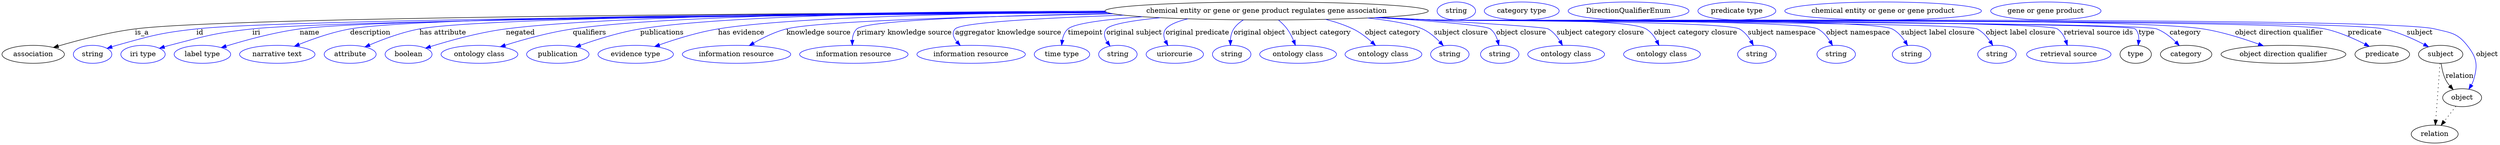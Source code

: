digraph {
	graph [bb="0,0,4996.4,283"];
	node [label="\N"];
	"chemical entity or gene or gene product regulates gene association"	[height=0.5,
		label="chemical entity or gene or gene product regulates gene association",
		pos="2531.4,265",
		width=8.9909];
	association	[height=0.5,
		pos="62.394,178",
		width=1.7332];
	"chemical entity or gene or gene product regulates gene association" -> association	[label=is_a,
		lp="280.39,221.5",
		pos="e,102.91,191.8 2209.5,263.03 1629.8,260.7 453.29,253.04 266.39,229 213.1,222.15 153.57,206.62 112.64,194.67"];
	id	[color=blue,
		height=0.5,
		label=string,
		pos="181.39,178",
		width=1.0652];
	"chemical entity or gene or gene product regulates gene association" -> id	[color=blue,
		label=id,
		lp="395.39,221.5",
		pos="e,210.38,189.98 2211.7,262.1 1658.3,258.32 563.98,248.48 388.39,229 316.66,221.04 298.9,215.43 229.39,196 226.29,195.13 223.09,194.17 \
219.89,193.15",
		style=solid];
	iri	[color=blue,
		height=0.5,
		label="iri type",
		pos="282.39,178",
		width=1.2277];
	"chemical entity or gene or gene product regulates gene association" -> iri	[color=blue,
		label=iri,
		lp="508.39,221.5",
		pos="e,315.3,190.19 2213.3,261.67 1684.3,257.32 665.27,246.76 500.39,229 426.04,220.99 407.78,214.78 335.39,196 332.02,195.12 328.54,\
194.16 325.06,193.14",
		style=solid];
	name	[color=blue,
		height=0.5,
		label="label type",
		pos="401.39,178",
		width=1.5707];
	"chemical entity or gene or gene product regulates gene association" -> name	[color=blue,
		label=name,
		lp="615.39,221.5",
		pos="e,439.15,191.54 2211.3,262.31 1702.4,259 750.31,250.07 595.39,229 544.62,222.09 488.03,206.58 449.14,194.65",
		style=solid];
	description	[color=blue,
		height=0.5,
		label="narrative text",
		pos="551.39,178",
		width=2.0943];
	"chemical entity or gene or gene product regulates gene association" -> description	[color=blue,
		label=description,
		lp="735.89,221.5",
		pos="e,585.2,194.15 2208.7,263.36 1721.5,261.55 839.47,254.72 695.39,229 660.55,222.78 622.82,209.42 594.72,198.07",
		style=solid];
	"has attribute"	[color=blue,
		height=0.5,
		label=attribute,
		pos="696.39,178",
		width=1.4443];
	"chemical entity or gene or gene product regulates gene association" -> "has attribute"	[color=blue,
		label="has attribute",
		lp="881.39,221.5",
		pos="e,726.02,192.95 2209.3,263.01 1754.6,260.75 965.08,253.34 834.39,229 799.92,222.58 762.64,208.62 735.52,197.07",
		style=solid];
	negated	[color=blue,
		height=0.5,
		label=boolean,
		pos="813.39,178",
		width=1.2999];
	"chemical entity or gene or gene product regulates gene association" -> negated	[color=blue,
		label=negated,
		lp="1036.4,221.5",
		pos="e,847.24,190.46 2207.8,264.53 1830.7,263.75 1230.8,257.75 1007.4,229 954.83,222.23 896.1,205.81 857.18,193.62",
		style=solid];
	qualifiers	[color=blue,
		height=0.5,
		label="ontology class",
		pos="954.39,178",
		width=2.1304];
	"chemical entity or gene or gene product regulates gene association" -> qualifiers	[color=blue,
		label=qualifiers,
		lp="1174.9,221.5",
		pos="e,996.14,193.2 2207.6,264.66 1862.5,263.79 1339.2,257.52 1141.4,229 1094.7,222.26 1042.9,207.87 1005.7,196.25",
		style=solid];
	publications	[color=blue,
		height=0.5,
		label=publication,
		pos="1111.4,178",
		width=1.7332];
	"chemical entity or gene or gene product regulates gene association" -> publications	[color=blue,
		label=publications,
		lp="1320.4,221.5",
		pos="e,1147.1,192.85 2207.6,264.73 1896.4,263.65 1448.6,256.98 1276.4,229 1235,222.28 1189.6,207.95 1156.8,196.35",
		style=solid];
	"has evidence"	[color=blue,
		height=0.5,
		label="evidence type",
		pos="1267.4,178",
		width=2.0943];
	"chemical entity or gene or gene product regulates gene association" -> "has evidence"	[color=blue,
		label="has evidence",
		lp="1478.9,221.5",
		pos="e,1305.4,193.63 2209.5,263.06 1939.7,260.55 1576.3,252.66 1432.4,229 1392,222.35 1347.6,208.52 1315.1,197.09",
		style=solid];
	"knowledge source"	[color=blue,
		height=0.5,
		label="information resource",
		pos="1469.4,178",
		width=3.015];
	"chemical entity or gene or gene product regulates gene association" -> "knowledge source"	[color=blue,
		label="knowledge source",
		lp="1633.9,221.5",
		pos="e,1494.9,195.61 2224,259.33 1966.7,254.34 1631.7,244.91 1569.4,229 1546.3,223.1 1522.3,211.34 1503.6,200.71",
		style=solid];
	"primary knowledge source"	[color=blue,
		height=0.5,
		label="information resource",
		pos="1704.4,178",
		width=3.015];
	"chemical entity or gene or gene product regulates gene association" -> "primary knowledge source"	[color=blue,
		label="primary knowledge source",
		lp="1805.4,221.5",
		pos="e,1701.4,196.33 2220.1,260.02 1995.9,255.65 1729.6,246.76 1710.4,229 1704.3,223.32 1701.9,214.91 1701.3,206.59",
		style=solid];
	"aggregator knowledge source"	[color=blue,
		height=0.5,
		label="information resource",
		pos="1939.4,178",
		width=3.015];
	"chemical entity or gene or gene product regulates gene association" -> "aggregator knowledge source"	[color=blue,
		label="aggregator knowledge source",
		lp="2013.9,221.5",
		pos="e,1917.6,195.87 2245.4,256.57 2087.1,251.01 1919.8,242.08 1907.4,229 1900.2,221.43 1903.7,212.05 1910.6,203.46",
		style=solid];
	timepoint	[color=blue,
		height=0.5,
		label="time type",
		pos="2121.4,178",
		width=1.5346];
	"chemical entity or gene or gene product regulates gene association" -> timepoint	[color=blue,
		label=timepoint,
		lp="2168.4,221.5",
		pos="e,2120.8,196.43 2282.8,253.46 2210.1,248.14 2146.5,240.32 2133.4,229 2126.9,223.36 2123.5,214.85 2122,206.44",
		style=solid];
	"original subject"	[color=blue,
		height=0.5,
		label=string,
		pos="2233.4,178",
		width=1.0652];
	"chemical entity or gene or gene product regulates gene association" -> "original subject"	[color=blue,
		label="original subject",
		lp="2266.4,221.5",
		pos="e,2217.6,194.82 2318.6,251.43 2264.6,246.09 2219.2,238.78 2210.4,229 2203.7,221.56 2206.3,211.86 2211.8,202.98",
		style=solid];
	"original predicate"	[color=blue,
		height=0.5,
		label=uriorcurie,
		pos="2347.4,178",
		width=1.5887];
	"chemical entity or gene or gene product regulates gene association" -> "original predicate"	[color=blue,
		label="original predicate",
		lp="2392.9,221.5",
		pos="e,2333.6,195.8 2373.3,249.17 2353,244.26 2336.7,237.71 2329.4,229 2323.5,222.05 2324.9,213.06 2328.7,204.62",
		style=solid];
	"original object"	[color=blue,
		height=0.5,
		label=string,
		pos="2461.4,178",
		width=1.0652];
	"chemical entity or gene or gene product regulates gene association" -> "original object"	[color=blue,
		label="original object",
		lp="2516.9,221.5",
		pos="e,2458.9,196.07 2484.7,247.02 2477.2,242.29 2470.2,236.37 2465.4,229 2461,222.32 2459.2,214 2458.8,206.08",
		style=solid];
	"subject category"	[color=blue,
		height=0.5,
		label="ontology class",
		pos="2594.4,178",
		width=2.1304];
	"chemical entity or gene or gene product regulates gene association" -> "subject category"	[color=blue,
		label="subject category",
		lp="2640.9,221.5",
		pos="e,2589,196.22 2555.3,246.74 2561.4,241.53 2567.6,235.46 2572.4,229 2577.6,221.97 2581.9,213.49 2585.3,205.54",
		style=solid];
	"object category"	[color=blue,
		height=0.5,
		label="ontology class",
		pos="2765.4,178",
		width=2.1304];
	"chemical entity or gene or gene product regulates gene association" -> "object category"	[color=blue,
		label="object category",
		lp="2783.9,221.5",
		pos="e,2749.3,195.91 2649.3,248.2 2668.2,243.4 2687.2,237.15 2704.4,229 2718,222.54 2731.2,212.41 2741.8,202.94",
		style=solid];
	"subject closure"	[color=blue,
		height=0.5,
		label=string,
		pos="2898.4,178",
		width=1.0652];
	"chemical entity or gene or gene product regulates gene association" -> "subject closure"	[color=blue,
		label="subject closure",
		lp="2920.9,221.5",
		pos="e,2885.3,195.42 2733.6,250.93 2780.1,245.74 2822.1,238.63 2843.4,229 2856.6,223.04 2868.7,212.72 2878.3,203",
		style=solid];
	"object closure"	[color=blue,
		height=0.5,
		label=string,
		pos="2998.4,178",
		width=1.0652];
	"chemical entity or gene or gene product regulates gene association" -> "object closure"	[color=blue,
		label="object closure",
		lp="3041.4,221.5",
		pos="e,2996.5,196.18 2752.4,251.83 2860.4,244.99 2969.5,236.38 2979.4,229 2986.8,223.48 2991.3,214.73 2994,206.08",
		style=solid];
	"subject category closure"	[color=blue,
		height=0.5,
		label="ontology class",
		pos="3131.4,178",
		width=2.1304];
	"chemical entity or gene or gene product regulates gene association" -> "subject category closure"	[color=blue,
		label="subject category closure",
		lp="3199.9,221.5",
		pos="e,3124,196.04 2758,252.13 2911.4,243.73 3087.7,233.25 3095.4,229 3105.2,223.57 3113.1,214.19 3118.9,205",
		style=solid];
	"object category closure"	[color=blue,
		height=0.5,
		label="ontology class",
		pos="3323.4,178",
		width=2.1304];
	"chemical entity or gene or gene product regulates gene association" -> "object category closure"	[color=blue,
		label="object category closure",
		lp="3390.9,221.5",
		pos="e,3317.3,196.06 2758.4,252.14 2793.9,250.36 2830.1,248.6 2864.4,247 2911.8,244.79 3250.2,252.67 3291.4,229 3300.8,223.61 3307.8,\
214.23 3312.9,205.04",
		style=solid];
	"subject namespace"	[color=blue,
		height=0.5,
		label=string,
		pos="3513.4,178",
		width=1.0652];
	"chemical entity or gene or gene product regulates gene association" -> "subject namespace"	[color=blue,
		label="subject namespace",
		lp="3563.4,221.5",
		pos="e,3506.4,196.16 2754.4,251.95 2791.1,250.15 2828.8,248.43 2864.4,247 2898.5,245.63 3448.4,245.2 3478.4,229 3488.2,223.72 3495.8,\
214.36 3501.4,205.15",
		style=solid];
	"object namespace"	[color=blue,
		height=0.5,
		label=string,
		pos="3672.4,178",
		width=1.0652];
	"chemical entity or gene or gene product regulates gene association" -> "object namespace"	[color=blue,
		label="object namespace",
		lp="3716.4,221.5",
		pos="e,3665,195.71 2752.6,251.85 2789.9,250.05 2828.2,248.34 2864.4,247 2907.2,245.41 3597.4,248.73 3635.4,229 3645.7,223.65 3653.9,213.96 \
3659.9,204.53",
		style=solid];
	"subject label closure"	[color=blue,
		height=0.5,
		label=string,
		pos="3823.4,178",
		width=1.0652];
	"chemical entity or gene or gene product regulates gene association" -> "subject label closure"	[color=blue,
		label="subject label closure",
		lp="3876.4,221.5",
		pos="e,3815.4,195.75 2751.7,251.78 2789.3,249.97 2827.9,248.29 2864.4,247 2915.5,245.2 3738.7,251.88 3784.4,229 3795.1,223.64 3803.7,\
213.82 3810.1,204.29",
		style=solid];
	"object label closure"	[color=blue,
		height=0.5,
		label=string,
		pos="3994.4,178",
		width=1.0652];
	"chemical entity or gene or gene product regulates gene association" -> "object label closure"	[color=blue,
		label="object label closure",
		lp="4041.9,221.5",
		pos="e,3986.1,195.78 2750.8,251.72 2788.7,249.91 2827.7,248.24 2864.4,247 2894.7,245.98 3927.2,242.34 3954.4,229 3965.2,223.67 3974.1,\
213.85 3980.7,204.32",
		style=solid];
	"retrieval source ids"	[color=blue,
		height=0.5,
		label="retrieval source",
		pos="4138.4,178",
		width=2.347];
	"chemical entity or gene or gene product regulates gene association" -> "retrieval source ids"	[color=blue,
		label="retrieval source ids",
		lp="4197.9,221.5",
		pos="e,4135.4,196 2749.9,251.7 2788,249.88 2827.4,248.21 2864.4,247 2899.1,245.86 4086.3,247.96 4115.4,229 4123.5,223.7 4128.8,214.72 \
4132.3,205.81",
		style=solid];
	type	[height=0.5,
		pos="4272.4,178",
		width=0.86659];
	"chemical entity or gene or gene product regulates gene association" -> type	[color=blue,
		label=type,
		lp="4294.4,221.5",
		pos="e,4277.5,196.18 2749.4,251.67 2787.7,249.85 2827.2,248.19 2864.4,247 2883.9,246.38 4257.5,242.77 4271.4,229 4277.4,223.09 4279,214.51 \
4278.6,206.12",
		style=solid];
	category	[height=0.5,
		pos="4373.4,178",
		width=1.4263];
	"chemical entity or gene or gene product regulates gene association" -> category	[color=blue,
		label=category,
		lp="4371.9,221.5",
		pos="e,4359.8,195.45 2749.4,251.66 2787.7,249.84 2827.2,248.18 2864.4,247 2904.7,245.72 4276.7,243.1 4314.4,229 4329,223.55 4342.4,212.79 \
4352.8,202.65",
		style=solid];
	"object direction qualifier"	[height=0.5,
		pos="4567.4,178",
		width=3.4664];
	"chemical entity or gene or gene product regulates gene association" -> "object direction qualifier"	[color=blue,
		label="object direction qualifier",
		lp="4558.4,221.5",
		pos="e,4527.4,195.08 2749,251.66 2787.4,249.83 2827.1,248.17 2864.4,247 3035.8,241.63 4238.1,255.85 4407.4,229 4445.3,222.99 4486.5,209.93 \
4517.7,198.66",
		style=solid];
	predicate	[height=0.5,
		pos="4764.4,178",
		width=1.5165];
	"chemical entity or gene or gene product regulates gene association" -> predicate	[color=blue,
		label=predicate,
		lp="4730.4,221.5",
		pos="e,4738.2,194.11 2748.5,251.63 2787.1,249.8 2826.9,248.14 2864.4,247 2963.6,243.97 4553.4,249.85 4650.4,229 4678.1,223.04 4707.4,\
210.05 4729.3,198.8",
		style=solid];
	subject	[height=0.5,
		pos="4881.4,178",
		width=1.2277];
	"chemical entity or gene or gene product regulates gene association" -> subject	[color=blue,
		label=subject,
		lp="4839.4,221.5",
		pos="e,4857.3,193.16 2748.5,251.61 2787.1,249.78 2826.9,248.13 2864.4,247 2970.1,243.8 4665,251.36 4768.4,229 4796.6,222.89 4826.5,209.36 \
4848.4,197.91",
		style=solid];
	object	[height=0.5,
		pos="4924.4,91",
		width=1.0832];
	"chemical entity or gene or gene product regulates gene association" -> object	[color=blue,
		label=object,
		lp="4974.4,178",
		pos="e,4937.8,108.09 2748.1,251.62 2786.8,249.78 2826.8,248.13 2864.4,247 2975.7,243.66 4761.2,255.41 4869.4,229 4900.9,221.32 4914.3,\
221.42 4934.4,196 4953.7,171.51 4956.3,156.9 4947.4,127 4946.4,123.55 4944.9,120.13 4943.1,116.85",
		style=solid];
	association_type	[color=blue,
		height=0.5,
		label=string,
		pos="2911.4,265",
		width=1.0652];
	association_category	[color=blue,
		height=0.5,
		label="category type",
		pos="3042.4,265",
		width=2.0762];
	"chemical entity or gene or gene product regulates gene association_object direction qualifier"	[color=blue,
		height=0.5,
		label=DirectionQualifierEnum,
		pos="3256.4,265",
		width=3.358];
	"chemical entity or gene or gene product regulates gene association_predicate"	[color=blue,
		height=0.5,
		label="predicate type",
		pos="3473.4,265",
		width=2.1665];
	subject -> object	[label=relation,
		lp="4919.4,134.5",
		pos="e,4906.5,107.23 4882.5,159.55 4883.7,149.57 4886.2,137.07 4891.4,127 4893.6,122.68 4896.5,118.52 4899.7,114.66"];
	relation	[height=0.5,
		pos="4869.4,18",
		width=1.2999];
	subject -> relation	[pos="e,4870.7,36.188 4880.1,159.79 4878,132.48 4874,78.994 4871.5,46.38",
		style=dotted];
	"chemical entity or gene or gene product regulates gene association_subject"	[color=blue,
		height=0.5,
		label="chemical entity or gene or gene product",
		pos="3766.4,265",
		width=5.4703];
	object -> relation	[pos="e,4882.2,35.54 4911.9,73.889 4905,64.939 4896.2,53.617 4888.4,43.584",
		style=dotted];
	"chemical entity or gene or gene product regulates gene association_object"	[color=blue,
		height=0.5,
		label="gene or gene product",
		pos="4091.4,265",
		width=3.0692];
}
